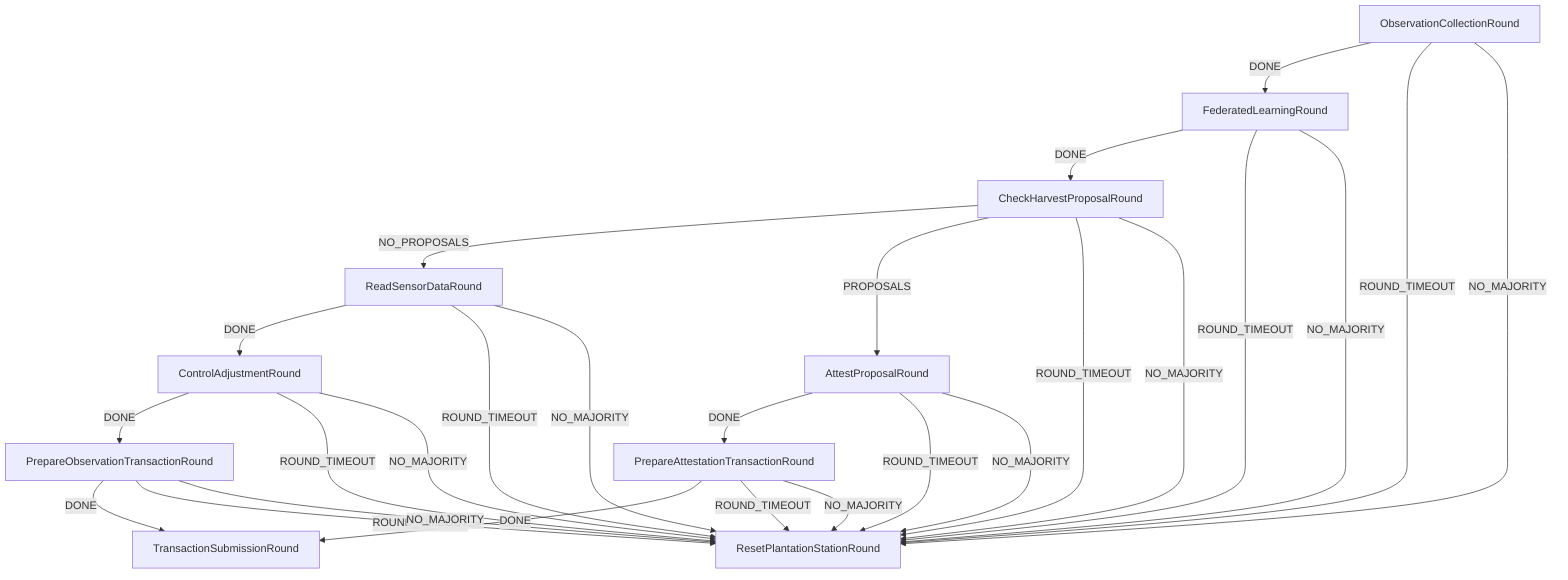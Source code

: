 graph TD
  ObservationCollectionRound
  ObservationCollectionRound
  FederatedLearningRound
  CheckHarvestProposalRound
  AttestProposalRound
  PrepareAttestationTransactionRound
  ReadSensorDataRound
  ControlAdjustmentRound
  PrepareObservationTransactionRound
  TransactionSubmissionRound
  ResetPlantationStationRound
  ObservationCollectionRound -->|DONE| FederatedLearningRound
  ObservationCollectionRound -->|ROUND_TIMEOUT| ResetPlantationStationRound
  ObservationCollectionRound -->|NO_MAJORITY| ResetPlantationStationRound
  FederatedLearningRound -->|DONE| CheckHarvestProposalRound
  FederatedLearningRound -->|ROUND_TIMEOUT| ResetPlantationStationRound
  FederatedLearningRound -->|NO_MAJORITY| ResetPlantationStationRound
  CheckHarvestProposalRound -->|NO_PROPOSALS| ReadSensorDataRound
  CheckHarvestProposalRound -->|PROPOSALS| AttestProposalRound
  CheckHarvestProposalRound -->|ROUND_TIMEOUT| ResetPlantationStationRound
  CheckHarvestProposalRound -->|NO_MAJORITY| ResetPlantationStationRound
  AttestProposalRound -->|DONE| PrepareAttestationTransactionRound
  AttestProposalRound -->|ROUND_TIMEOUT| ResetPlantationStationRound
  AttestProposalRound -->|NO_MAJORITY| ResetPlantationStationRound
  PrepareAttestationTransactionRound -->|DONE| TransactionSubmissionRound
  PrepareAttestationTransactionRound -->|ROUND_TIMEOUT| ResetPlantationStationRound
  PrepareAttestationTransactionRound -->|NO_MAJORITY| ResetPlantationStationRound
  ReadSensorDataRound -->|DONE| ControlAdjustmentRound
  ReadSensorDataRound -->|ROUND_TIMEOUT| ResetPlantationStationRound
  ReadSensorDataRound -->|NO_MAJORITY| ResetPlantationStationRound
  ControlAdjustmentRound -->|DONE| PrepareObservationTransactionRound
  ControlAdjustmentRound -->|ROUND_TIMEOUT| ResetPlantationStationRound
  ControlAdjustmentRound -->|NO_MAJORITY| ResetPlantationStationRound
  PrepareObservationTransactionRound -->|DONE| TransactionSubmissionRound
  PrepareObservationTransactionRound -->|ROUND_TIMEOUT| ResetPlantationStationRound
  PrepareObservationTransactionRound -->|NO_MAJORITY| ResetPlantationStationRound